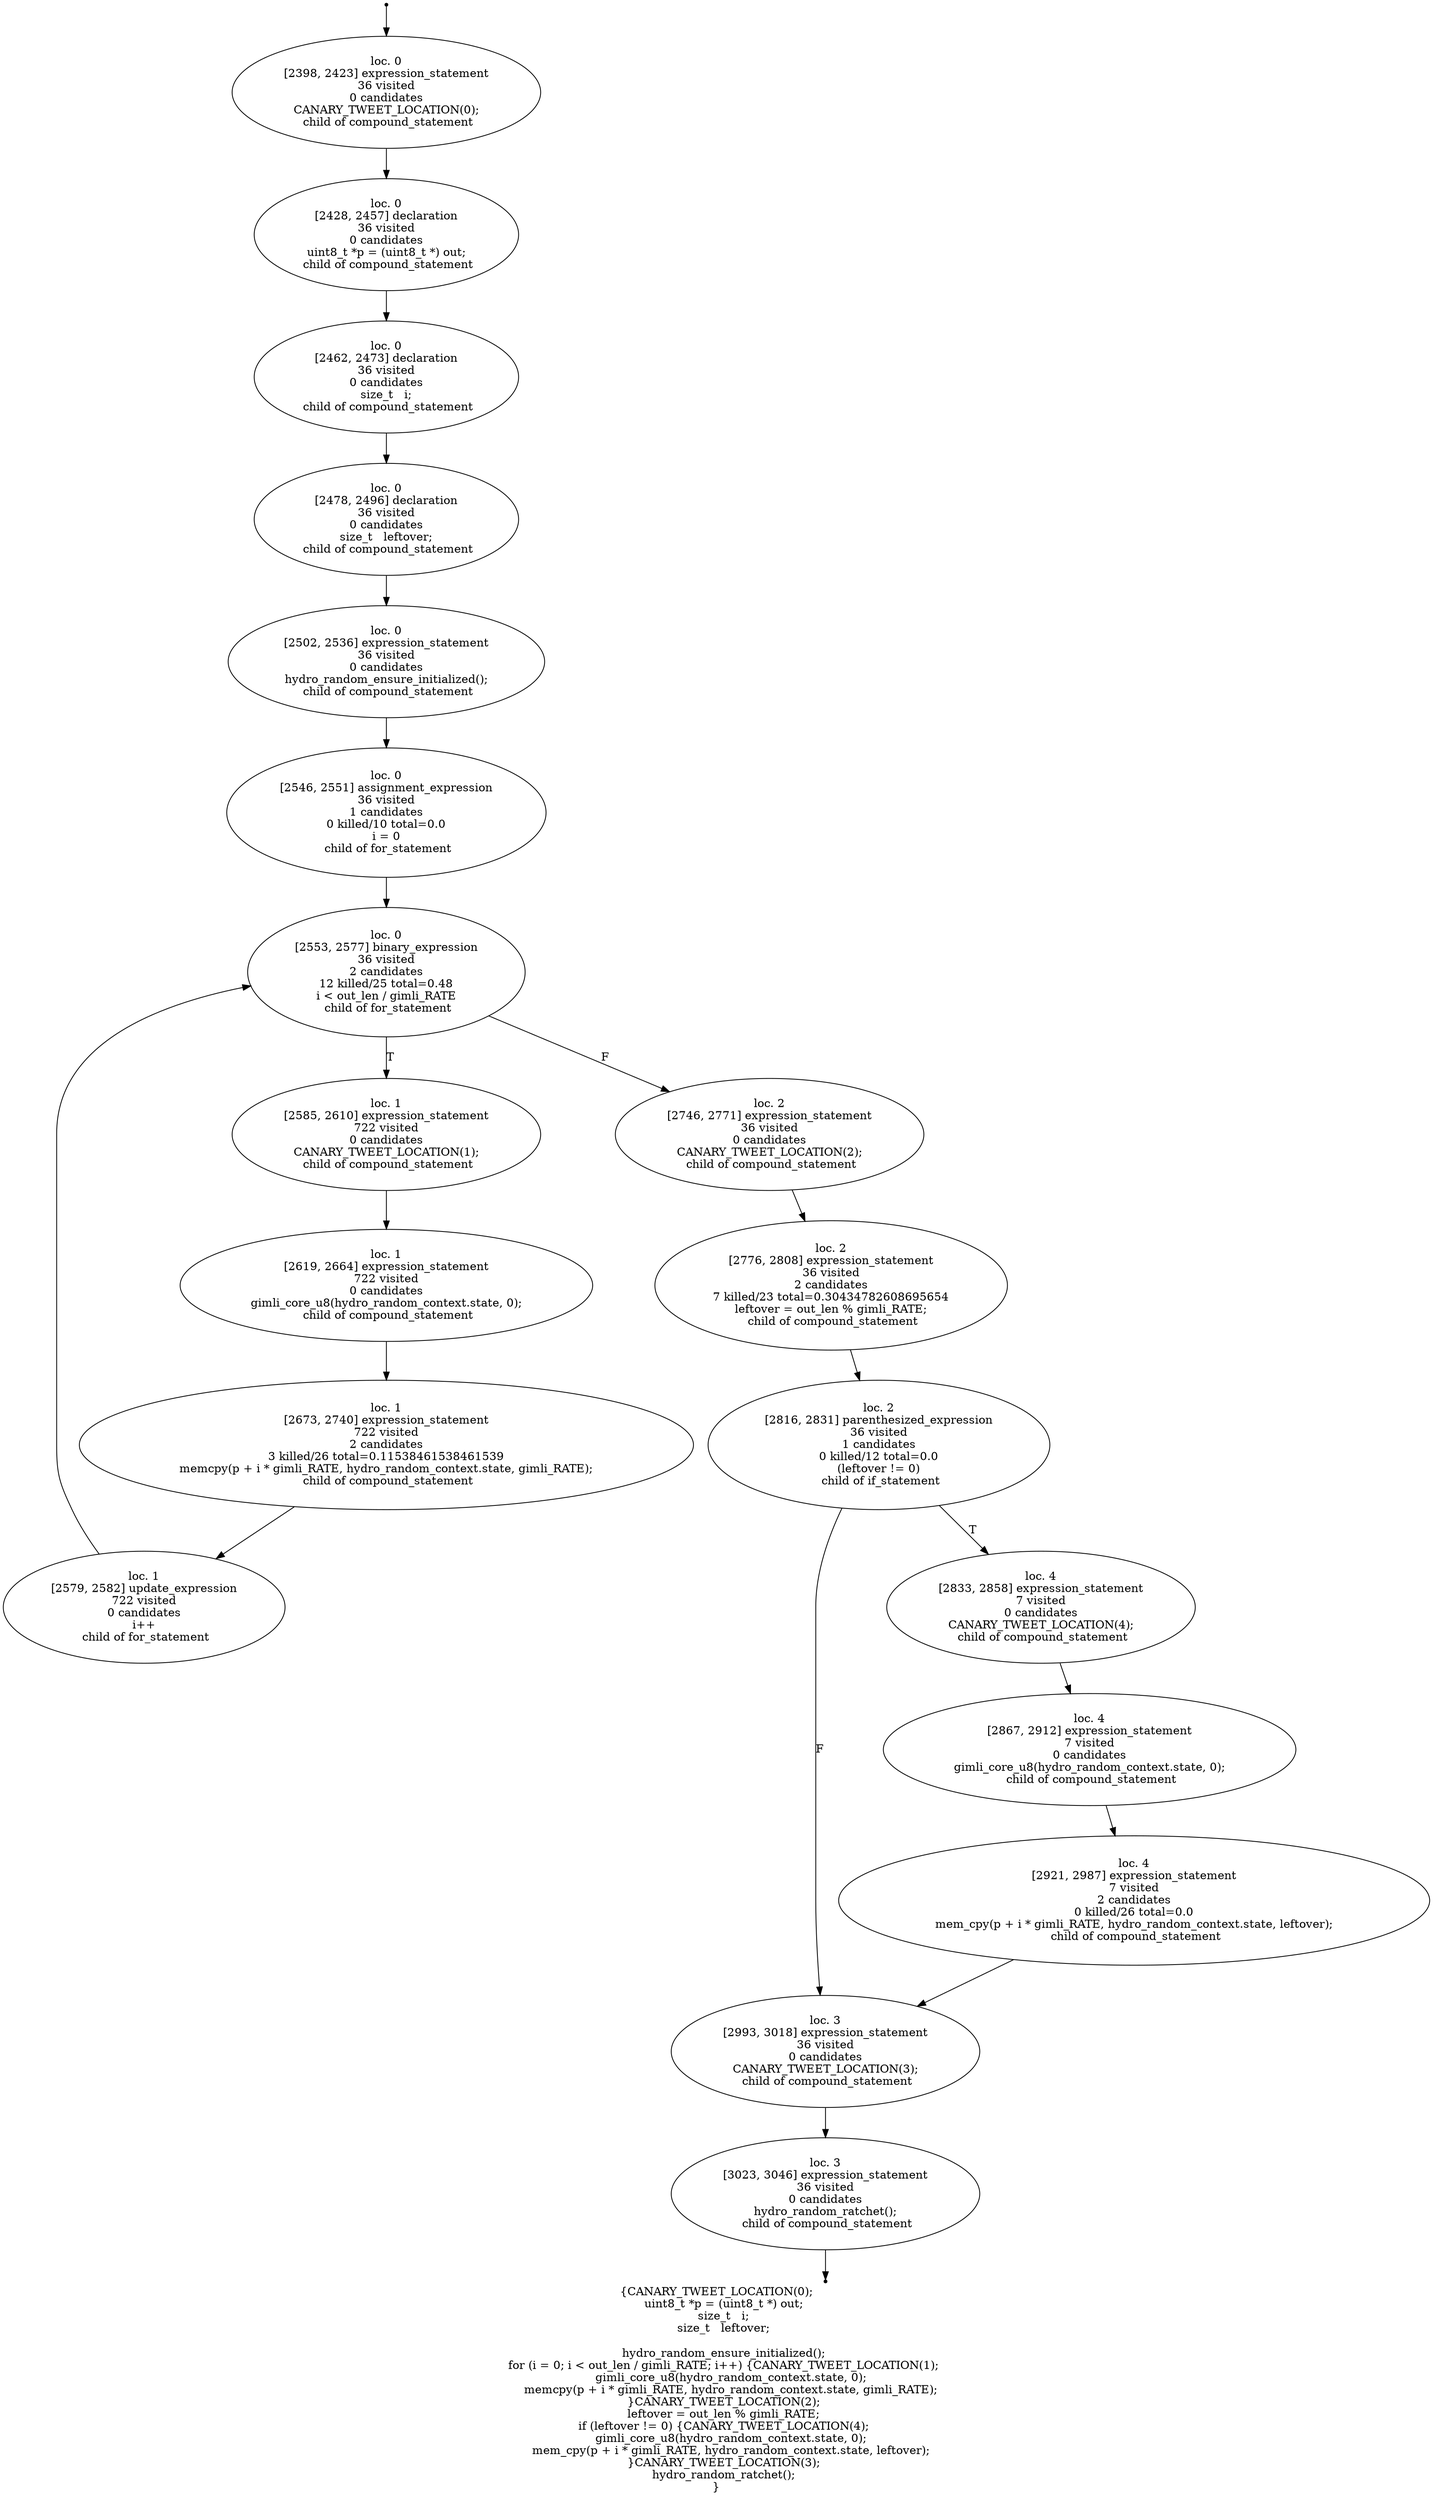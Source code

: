 digraph hydro_random_buf_localised_4 {
	initial [shape=point]
	initial -> "loc. 0
[2398, 2423] expression_statement
36 visited
0 candidates
 CANARY_TWEET_LOCATION(0); 
 child of compound_statement"
	final [shape=point]
	"loc. 3
[3023, 3046] expression_statement
36 visited
0 candidates
 hydro_random_ratchet(); 
 child of compound_statement" -> final
	"loc. 0
[2398, 2423] expression_statement
36 visited
0 candidates
 CANARY_TWEET_LOCATION(0); 
 child of compound_statement"
	"loc. 0
[2398, 2423] expression_statement
36 visited
0 candidates
 CANARY_TWEET_LOCATION(0); 
 child of compound_statement" -> "loc. 0
[2428, 2457] declaration
36 visited
0 candidates
 uint8_t *p = (uint8_t *) out; 
 child of compound_statement"
	"loc. 0
[2428, 2457] declaration
36 visited
0 candidates
 uint8_t *p = (uint8_t *) out; 
 child of compound_statement"
	"loc. 0
[2428, 2457] declaration
36 visited
0 candidates
 uint8_t *p = (uint8_t *) out; 
 child of compound_statement" -> "loc. 0
[2462, 2473] declaration
36 visited
0 candidates
 size_t   i; 
 child of compound_statement"
	"loc. 0
[2462, 2473] declaration
36 visited
0 candidates
 size_t   i; 
 child of compound_statement"
	"loc. 0
[2462, 2473] declaration
36 visited
0 candidates
 size_t   i; 
 child of compound_statement" -> "loc. 0
[2478, 2496] declaration
36 visited
0 candidates
 size_t   leftover; 
 child of compound_statement"
	"loc. 0
[2478, 2496] declaration
36 visited
0 candidates
 size_t   leftover; 
 child of compound_statement"
	"loc. 0
[2478, 2496] declaration
36 visited
0 candidates
 size_t   leftover; 
 child of compound_statement" -> "loc. 0
[2502, 2536] expression_statement
36 visited
0 candidates
 hydro_random_ensure_initialized(); 
 child of compound_statement"
	"loc. 0
[2502, 2536] expression_statement
36 visited
0 candidates
 hydro_random_ensure_initialized(); 
 child of compound_statement"
	"loc. 0
[2502, 2536] expression_statement
36 visited
0 candidates
 hydro_random_ensure_initialized(); 
 child of compound_statement" -> "loc. 0
[2546, 2551] assignment_expression
36 visited
1 candidates
0 killed/10 total=0.0
 i = 0 
 child of for_statement"
	"loc. 0
[2546, 2551] assignment_expression
36 visited
1 candidates
0 killed/10 total=0.0
 i = 0 
 child of for_statement"
	"loc. 0
[2546, 2551] assignment_expression
36 visited
1 candidates
0 killed/10 total=0.0
 i = 0 
 child of for_statement" -> "loc. 0
[2553, 2577] binary_expression
36 visited
2 candidates
12 killed/25 total=0.48
 i < out_len / gimli_RATE 
 child of for_statement"
	"loc. 0
[2553, 2577] binary_expression
36 visited
2 candidates
12 killed/25 total=0.48
 i < out_len / gimli_RATE 
 child of for_statement"
	"loc. 0
[2553, 2577] binary_expression
36 visited
2 candidates
12 killed/25 total=0.48
 i < out_len / gimli_RATE 
 child of for_statement" -> "loc. 1
[2585, 2610] expression_statement
722 visited
0 candidates
 CANARY_TWEET_LOCATION(1); 
 child of compound_statement" [label=T]
	"loc. 0
[2553, 2577] binary_expression
36 visited
2 candidates
12 killed/25 total=0.48
 i < out_len / gimli_RATE 
 child of for_statement" -> "loc. 2
[2746, 2771] expression_statement
36 visited
0 candidates
 CANARY_TWEET_LOCATION(2); 
 child of compound_statement" [label=F]
	"loc. 1
[2585, 2610] expression_statement
722 visited
0 candidates
 CANARY_TWEET_LOCATION(1); 
 child of compound_statement"
	"loc. 1
[2585, 2610] expression_statement
722 visited
0 candidates
 CANARY_TWEET_LOCATION(1); 
 child of compound_statement" -> "loc. 1
[2619, 2664] expression_statement
722 visited
0 candidates
 gimli_core_u8(hydro_random_context.state, 0); 
 child of compound_statement"
	"loc. 2
[2746, 2771] expression_statement
36 visited
0 candidates
 CANARY_TWEET_LOCATION(2); 
 child of compound_statement"
	"loc. 2
[2746, 2771] expression_statement
36 visited
0 candidates
 CANARY_TWEET_LOCATION(2); 
 child of compound_statement" -> "loc. 2
[2776, 2808] expression_statement
36 visited
2 candidates
7 killed/23 total=0.30434782608695654
 leftover = out_len % gimli_RATE; 
 child of compound_statement"
	"loc. 1
[2579, 2582] update_expression
722 visited
0 candidates
 i++ 
 child of for_statement"
	"loc. 1
[2579, 2582] update_expression
722 visited
0 candidates
 i++ 
 child of for_statement" -> "loc. 0
[2553, 2577] binary_expression
36 visited
2 candidates
12 killed/25 total=0.48
 i < out_len / gimli_RATE 
 child of for_statement"
	"loc. 1
[2619, 2664] expression_statement
722 visited
0 candidates
 gimli_core_u8(hydro_random_context.state, 0); 
 child of compound_statement"
	"loc. 1
[2619, 2664] expression_statement
722 visited
0 candidates
 gimli_core_u8(hydro_random_context.state, 0); 
 child of compound_statement" -> "loc. 1
[2673, 2740] expression_statement
722 visited
2 candidates
3 killed/26 total=0.11538461538461539
 memcpy(p + i * gimli_RATE, hydro_random_context.state, gimli_RATE); 
 child of compound_statement"
	"loc. 1
[2673, 2740] expression_statement
722 visited
2 candidates
3 killed/26 total=0.11538461538461539
 memcpy(p + i * gimli_RATE, hydro_random_context.state, gimli_RATE); 
 child of compound_statement"
	"loc. 1
[2673, 2740] expression_statement
722 visited
2 candidates
3 killed/26 total=0.11538461538461539
 memcpy(p + i * gimli_RATE, hydro_random_context.state, gimli_RATE); 
 child of compound_statement" -> "loc. 1
[2579, 2582] update_expression
722 visited
0 candidates
 i++ 
 child of for_statement"
	"loc. 2
[2776, 2808] expression_statement
36 visited
2 candidates
7 killed/23 total=0.30434782608695654
 leftover = out_len % gimli_RATE; 
 child of compound_statement"
	"loc. 2
[2776, 2808] expression_statement
36 visited
2 candidates
7 killed/23 total=0.30434782608695654
 leftover = out_len % gimli_RATE; 
 child of compound_statement" -> "loc. 2
[2816, 2831] parenthesized_expression
36 visited
1 candidates
0 killed/12 total=0.0
 (leftover != 0) 
 child of if_statement"
	"loc. 2
[2816, 2831] parenthesized_expression
36 visited
1 candidates
0 killed/12 total=0.0
 (leftover != 0) 
 child of if_statement"
	"loc. 2
[2816, 2831] parenthesized_expression
36 visited
1 candidates
0 killed/12 total=0.0
 (leftover != 0) 
 child of if_statement" -> "loc. 4
[2833, 2858] expression_statement
7 visited
0 candidates
 CANARY_TWEET_LOCATION(4); 
 child of compound_statement" [label=T]
	"loc. 2
[2816, 2831] parenthesized_expression
36 visited
1 candidates
0 killed/12 total=0.0
 (leftover != 0) 
 child of if_statement" -> "loc. 3
[2993, 3018] expression_statement
36 visited
0 candidates
 CANARY_TWEET_LOCATION(3); 
 child of compound_statement" [label=F]
	"loc. 4
[2833, 2858] expression_statement
7 visited
0 candidates
 CANARY_TWEET_LOCATION(4); 
 child of compound_statement"
	"loc. 4
[2833, 2858] expression_statement
7 visited
0 candidates
 CANARY_TWEET_LOCATION(4); 
 child of compound_statement" -> "loc. 4
[2867, 2912] expression_statement
7 visited
0 candidates
 gimli_core_u8(hydro_random_context.state, 0); 
 child of compound_statement"
	"loc. 3
[2993, 3018] expression_statement
36 visited
0 candidates
 CANARY_TWEET_LOCATION(3); 
 child of compound_statement"
	"loc. 3
[2993, 3018] expression_statement
36 visited
0 candidates
 CANARY_TWEET_LOCATION(3); 
 child of compound_statement" -> "loc. 3
[3023, 3046] expression_statement
36 visited
0 candidates
 hydro_random_ratchet(); 
 child of compound_statement"
	"loc. 4
[2867, 2912] expression_statement
7 visited
0 candidates
 gimli_core_u8(hydro_random_context.state, 0); 
 child of compound_statement"
	"loc. 4
[2867, 2912] expression_statement
7 visited
0 candidates
 gimli_core_u8(hydro_random_context.state, 0); 
 child of compound_statement" -> "loc. 4
[2921, 2987] expression_statement
7 visited
2 candidates
0 killed/26 total=0.0
 mem_cpy(p + i * gimli_RATE, hydro_random_context.state, leftover); 
 child of compound_statement"
	"loc. 4
[2921, 2987] expression_statement
7 visited
2 candidates
0 killed/26 total=0.0
 mem_cpy(p + i * gimli_RATE, hydro_random_context.state, leftover); 
 child of compound_statement"
	"loc. 4
[2921, 2987] expression_statement
7 visited
2 candidates
0 killed/26 total=0.0
 mem_cpy(p + i * gimli_RATE, hydro_random_context.state, leftover); 
 child of compound_statement" -> "loc. 3
[2993, 3018] expression_statement
36 visited
0 candidates
 CANARY_TWEET_LOCATION(3); 
 child of compound_statement"
	"loc. 3
[3023, 3046] expression_statement
36 visited
0 candidates
 hydro_random_ratchet(); 
 child of compound_statement"
	label="{CANARY_TWEET_LOCATION(0);
    uint8_t *p = (uint8_t *) out;
    size_t   i;
    size_t   leftover;

    hydro_random_ensure_initialized();
    for (i = 0; i < out_len / gimli_RATE; i++) {CANARY_TWEET_LOCATION(1);
        gimli_core_u8(hydro_random_context.state, 0);
        memcpy(p + i * gimli_RATE, hydro_random_context.state, gimli_RATE);
    }CANARY_TWEET_LOCATION(2);
    leftover = out_len % gimli_RATE;
    if (leftover != 0) {CANARY_TWEET_LOCATION(4);
        gimli_core_u8(hydro_random_context.state, 0);
        mem_cpy(p + i * gimli_RATE, hydro_random_context.state, leftover);
    }CANARY_TWEET_LOCATION(3);
    hydro_random_ratchet();
}"
}

